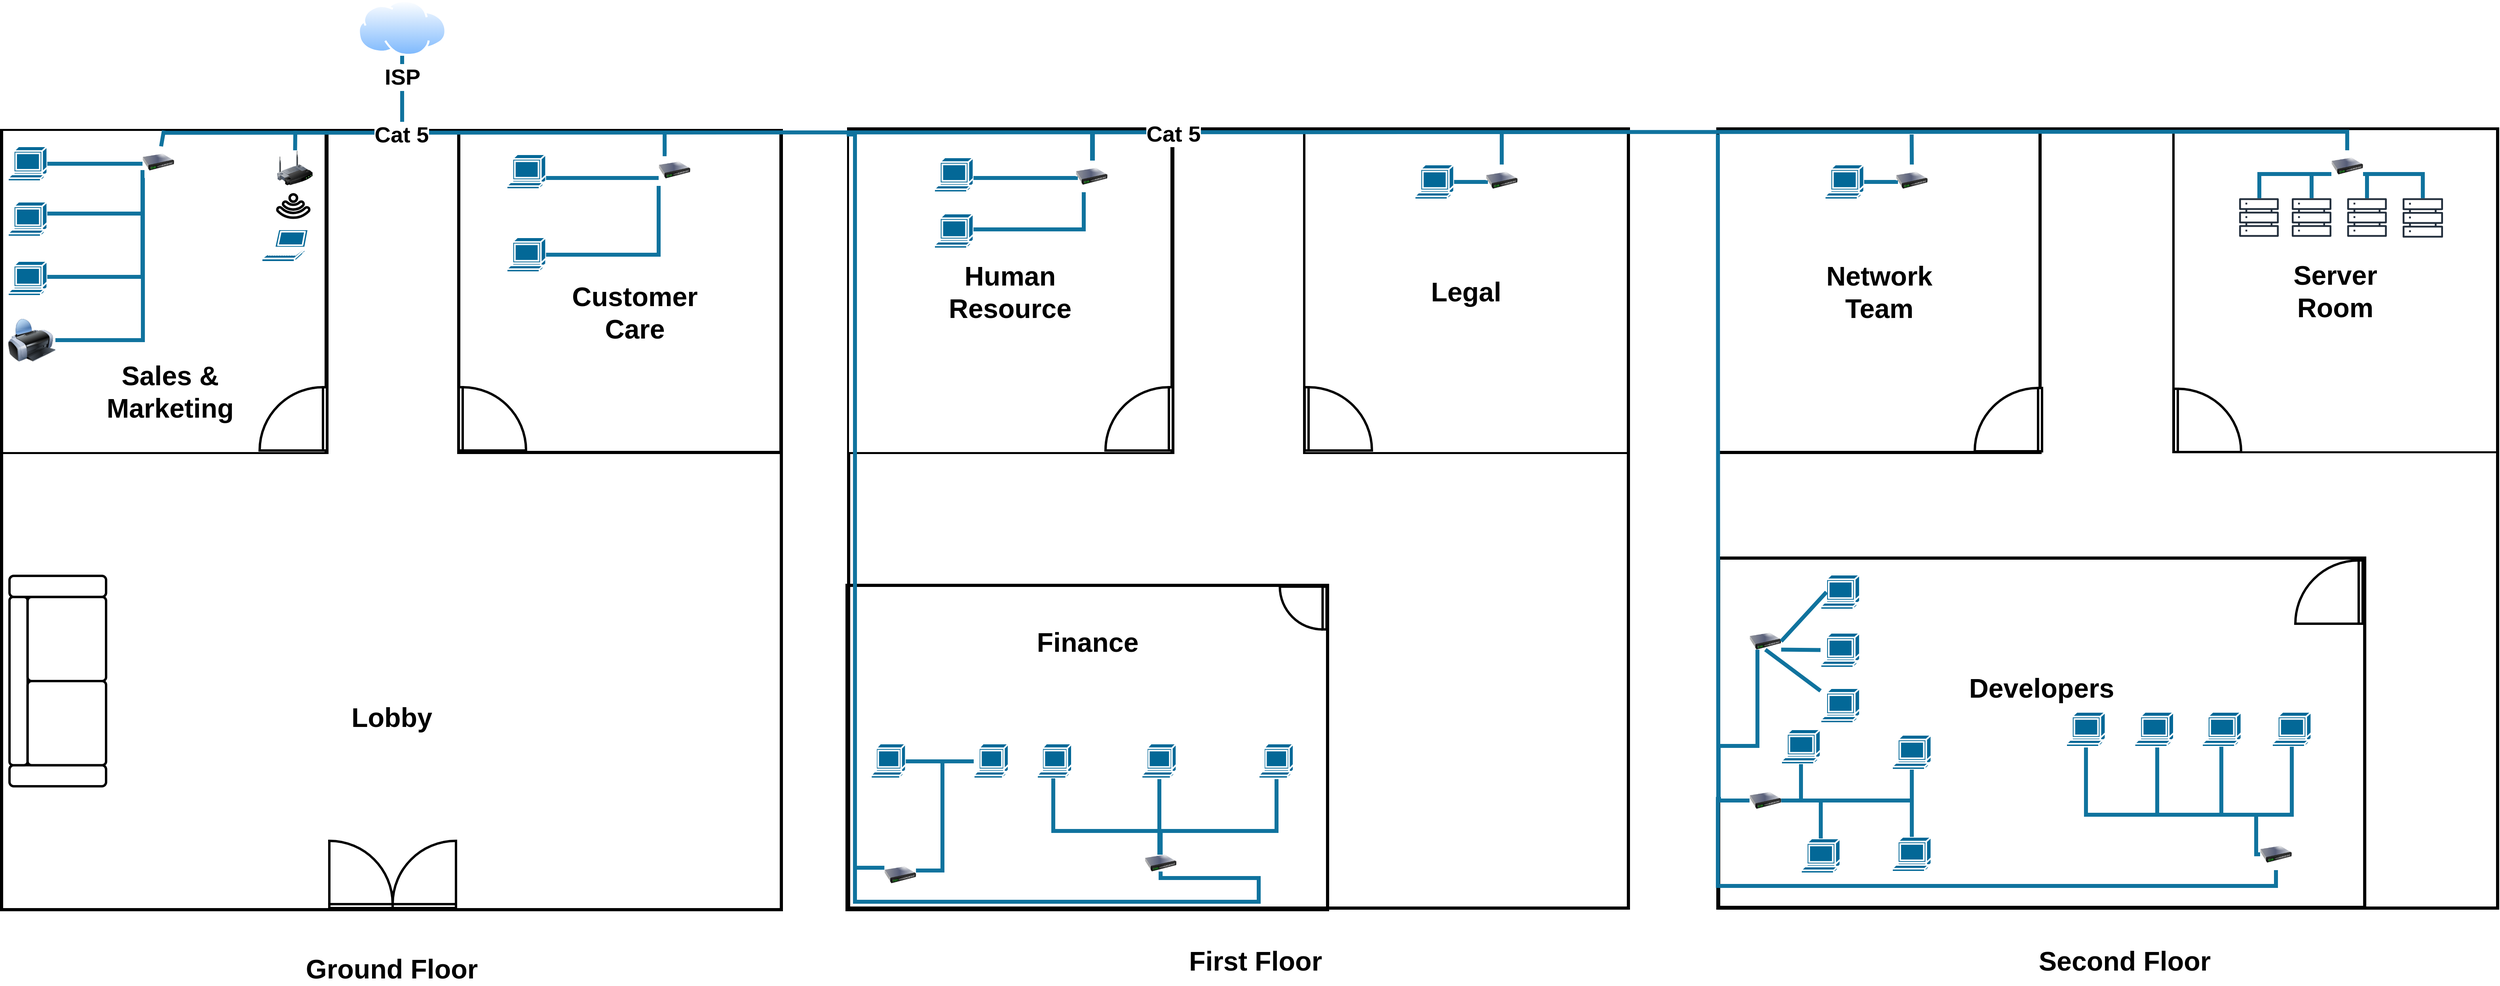 <mxfile version="24.7.16">
  <diagram name="Page-1" id="4bd5d27a-524c-7e24-5d5f-89a86ee4fca1">
    <mxGraphModel dx="1354" dy="-1045" grid="1" gridSize="10" guides="1" tooltips="1" connect="1" arrows="1" fold="1" page="1" pageScale="1" pageWidth="1100" pageHeight="850" background="none" math="0" shadow="0">
      <root>
        <mxCell id="0" />
        <mxCell id="1" parent="0" />
        <mxCell id="ibsxyXEcNVTKywFEW7vz-4" value="" style="whiteSpace=wrap;html=1;aspect=fixed;strokeWidth=4;" parent="1" vertex="1">
          <mxGeometry x="502" y="2035" width="985" height="985" as="geometry" />
        </mxCell>
        <mxCell id="ibsxyXEcNVTKywFEW7vz-26" value="" style="group;strokeWidth=4;strokeColor=default;" parent="1" vertex="1" connectable="0">
          <mxGeometry x="1079.5" y="2035" width="407.5" height="407" as="geometry" />
        </mxCell>
        <mxCell id="ibsxyXEcNVTKywFEW7vz-7" value="" style="whiteSpace=wrap;html=1;aspect=fixed;strokeWidth=4;" parent="ibsxyXEcNVTKywFEW7vz-26" vertex="1">
          <mxGeometry width="407" height="407" as="geometry" />
        </mxCell>
        <mxCell id="ibsxyXEcNVTKywFEW7vz-25" value="" style="verticalLabelPosition=bottom;html=1;verticalAlign=top;align=center;shape=mxgraph.floorplan.doorLeft;aspect=fixed;rotation=-90;strokeWidth=3;" parent="ibsxyXEcNVTKywFEW7vz-26" vertex="1">
          <mxGeometry x="2.5" y="322" width="80" height="85" as="geometry" />
        </mxCell>
        <mxCell id="ibsxyXEcNVTKywFEW7vz-81" value="" style="shape=mxgraph.cisco.computers_and_peripherals.terminal;html=1;pointerEvents=1;dashed=0;fillColor=#036897;strokeColor=#ffffff;strokeWidth=2;verticalLabelPosition=bottom;verticalAlign=top;align=center;outlineConnect=0;" parent="ibsxyXEcNVTKywFEW7vz-26" vertex="1">
          <mxGeometry x="60.5" y="135" width="49.7" height="44" as="geometry" />
        </mxCell>
        <mxCell id="ibsxyXEcNVTKywFEW7vz-82" value="" style="shape=mxgraph.cisco.computers_and_peripherals.terminal;html=1;pointerEvents=1;dashed=0;fillColor=#036897;strokeColor=#ffffff;strokeWidth=2;verticalLabelPosition=bottom;verticalAlign=top;align=center;outlineConnect=0;" parent="ibsxyXEcNVTKywFEW7vz-26" vertex="1">
          <mxGeometry x="60.5" y="30" width="49.7" height="44" as="geometry" />
        </mxCell>
        <mxCell id="ibsxyXEcNVTKywFEW7vz-144" style="edgeStyle=orthogonalEdgeStyle;rounded=0;orthogonalLoop=1;jettySize=auto;html=1;exitX=0.25;exitY=0;exitDx=0;exitDy=0;strokeWidth=5;fillColor=#b1ddf0;strokeColor=#10739e;endArrow=none;endFill=0;entryX=0.639;entryY=0.003;entryDx=0;entryDy=0;entryPerimeter=0;" parent="ibsxyXEcNVTKywFEW7vz-26" source="ibsxyXEcNVTKywFEW7vz-83" target="ibsxyXEcNVTKywFEW7vz-7" edge="1">
          <mxGeometry relative="1" as="geometry">
            <mxPoint x="262.623" y="5" as="targetPoint" />
          </mxGeometry>
        </mxCell>
        <mxCell id="ibsxyXEcNVTKywFEW7vz-145" style="edgeStyle=orthogonalEdgeStyle;rounded=0;orthogonalLoop=1;jettySize=auto;html=1;exitX=0;exitY=0.75;exitDx=0;exitDy=0;endArrow=none;endFill=0;fillColor=#b1ddf0;strokeColor=#10739e;strokeWidth=5;" parent="ibsxyXEcNVTKywFEW7vz-26" source="ibsxyXEcNVTKywFEW7vz-83" target="ibsxyXEcNVTKywFEW7vz-82" edge="1">
          <mxGeometry relative="1" as="geometry">
            <Array as="points">
              <mxPoint x="221" y="60" />
              <mxPoint x="221" y="60" />
            </Array>
          </mxGeometry>
        </mxCell>
        <mxCell id="ibsxyXEcNVTKywFEW7vz-146" style="edgeStyle=orthogonalEdgeStyle;rounded=0;orthogonalLoop=1;jettySize=auto;html=1;exitX=0;exitY=1;exitDx=0;exitDy=0;endArrow=none;endFill=0;fillColor=#b1ddf0;strokeColor=#10739e;strokeWidth=5;" parent="ibsxyXEcNVTKywFEW7vz-26" source="ibsxyXEcNVTKywFEW7vz-83" target="ibsxyXEcNVTKywFEW7vz-81" edge="1">
          <mxGeometry relative="1" as="geometry">
            <Array as="points">
              <mxPoint x="253" y="157" />
            </Array>
          </mxGeometry>
        </mxCell>
        <mxCell id="ibsxyXEcNVTKywFEW7vz-83" value="" style="image;html=1;image=img/lib/clip_art/networking/Switch_128x128.png" parent="ibsxyXEcNVTKywFEW7vz-26" vertex="1">
          <mxGeometry x="252.5" y="30" width="40" height="40" as="geometry" />
        </mxCell>
        <mxCell id="ibsxyXEcNVTKywFEW7vz-24" value="" style="group;strokeWidth=4;strokeColor=default;" parent="1" vertex="1" connectable="0">
          <mxGeometry x="503.5" y="2035" width="409.5" height="407" as="geometry" />
        </mxCell>
        <mxCell id="ibsxyXEcNVTKywFEW7vz-5" value="" style="whiteSpace=wrap;html=1;aspect=fixed;" parent="ibsxyXEcNVTKywFEW7vz-24" vertex="1">
          <mxGeometry width="407" height="407" as="geometry" />
        </mxCell>
        <mxCell id="ibsxyXEcNVTKywFEW7vz-8" value="" style="verticalLabelPosition=bottom;html=1;verticalAlign=top;align=center;shape=mxgraph.floorplan.doorRight;aspect=fixed;rotation=90;strokeWidth=3;" parent="ibsxyXEcNVTKywFEW7vz-24" vertex="1">
          <mxGeometry x="327" y="322" width="80" height="85" as="geometry" />
        </mxCell>
        <mxCell id="ibsxyXEcNVTKywFEW7vz-74" value="" style="image;html=1;image=img/lib/clip_art/networking/Wireless_Router_128x128.png" parent="ibsxyXEcNVTKywFEW7vz-24" vertex="1">
          <mxGeometry x="346.5" y="25" width="45" height="45" as="geometry" />
        </mxCell>
        <mxCell id="ibsxyXEcNVTKywFEW7vz-75" value="" style="shape=mxgraph.cisco.computers_and_peripherals.terminal;html=1;pointerEvents=1;dashed=0;fillColor=#036897;strokeColor=#ffffff;strokeWidth=2;verticalLabelPosition=bottom;verticalAlign=top;align=center;outlineConnect=0;" parent="ibsxyXEcNVTKywFEW7vz-24" vertex="1">
          <mxGeometry x="6.5" y="90" width="49.7" height="44" as="geometry" />
        </mxCell>
        <mxCell id="ibsxyXEcNVTKywFEW7vz-76" value="" style="shape=mxgraph.cisco.computers_and_peripherals.terminal;html=1;pointerEvents=1;dashed=0;fillColor=#036897;strokeColor=#ffffff;strokeWidth=2;verticalLabelPosition=bottom;verticalAlign=top;align=center;outlineConnect=0;" parent="ibsxyXEcNVTKywFEW7vz-24" vertex="1">
          <mxGeometry x="6.5" y="20" width="49.7" height="44" as="geometry" />
        </mxCell>
        <mxCell id="ibsxyXEcNVTKywFEW7vz-77" value="" style="shape=mxgraph.cisco.computers_and_peripherals.terminal;html=1;pointerEvents=1;dashed=0;fillColor=#036897;strokeColor=#ffffff;strokeWidth=2;verticalLabelPosition=bottom;verticalAlign=top;align=center;outlineConnect=0;" parent="ibsxyXEcNVTKywFEW7vz-24" vertex="1">
          <mxGeometry x="6.5" y="165" width="49.7" height="44" as="geometry" />
        </mxCell>
        <mxCell id="ibsxyXEcNVTKywFEW7vz-79" value="" style="shape=mxgraph.cisco.computers_and_peripherals.laptop;html=1;pointerEvents=1;dashed=0;fillColor=#036897;strokeColor=#ffffff;strokeWidth=2;verticalLabelPosition=bottom;verticalAlign=top;align=center;outlineConnect=0;" parent="ibsxyXEcNVTKywFEW7vz-24" vertex="1">
          <mxGeometry x="327.0" y="125" width="60.49" height="41" as="geometry" />
        </mxCell>
        <mxCell id="ibsxyXEcNVTKywFEW7vz-141" style="edgeStyle=orthogonalEdgeStyle;rounded=0;orthogonalLoop=1;jettySize=auto;html=1;endArrow=none;endFill=0;strokeWidth=5;fillColor=#b1ddf0;strokeColor=#10739e;" parent="ibsxyXEcNVTKywFEW7vz-24" source="ibsxyXEcNVTKywFEW7vz-80" target="ibsxyXEcNVTKywFEW7vz-76" edge="1">
          <mxGeometry relative="1" as="geometry">
            <Array as="points">
              <mxPoint x="167" y="42" />
              <mxPoint x="167" y="42" />
            </Array>
          </mxGeometry>
        </mxCell>
        <mxCell id="ibsxyXEcNVTKywFEW7vz-142" style="edgeStyle=orthogonalEdgeStyle;rounded=0;orthogonalLoop=1;jettySize=auto;html=1;exitX=0;exitY=0.75;exitDx=0;exitDy=0;endArrow=none;endFill=0;strokeWidth=5;fillColor=#b1ddf0;strokeColor=#10739e;" parent="ibsxyXEcNVTKywFEW7vz-24" source="ibsxyXEcNVTKywFEW7vz-80" target="ibsxyXEcNVTKywFEW7vz-75" edge="1">
          <mxGeometry relative="1" as="geometry">
            <Array as="points">
              <mxPoint x="177" y="105" />
            </Array>
          </mxGeometry>
        </mxCell>
        <mxCell id="ibsxyXEcNVTKywFEW7vz-143" style="edgeStyle=orthogonalEdgeStyle;rounded=0;orthogonalLoop=1;jettySize=auto;html=1;exitX=0;exitY=1;exitDx=0;exitDy=0;endArrow=none;endFill=0;strokeWidth=5;fillColor=#b1ddf0;strokeColor=#10739e;" parent="ibsxyXEcNVTKywFEW7vz-24" source="ibsxyXEcNVTKywFEW7vz-80" target="ibsxyXEcNVTKywFEW7vz-77" edge="1">
          <mxGeometry relative="1" as="geometry">
            <Array as="points">
              <mxPoint x="177" y="185" />
            </Array>
          </mxGeometry>
        </mxCell>
        <mxCell id="ibsxyXEcNVTKywFEW7vz-80" value="" style="image;html=1;image=img/lib/clip_art/networking/Switch_128x128.png" parent="ibsxyXEcNVTKywFEW7vz-24" vertex="1">
          <mxGeometry x="176.5" y="20" width="40" height="40" as="geometry" />
        </mxCell>
        <mxCell id="ibsxyXEcNVTKywFEW7vz-138" value="" style="endArrow=none;html=1;rounded=0;entryX=0.5;entryY=0;entryDx=0;entryDy=0;fillColor=#b1ddf0;strokeColor=#10739e;strokeWidth=5;" parent="ibsxyXEcNVTKywFEW7vz-24" source="ibsxyXEcNVTKywFEW7vz-80" target="ibsxyXEcNVTKywFEW7vz-5" edge="1">
          <mxGeometry width="50" height="50" relative="1" as="geometry">
            <mxPoint x="206.5" y="85" as="sourcePoint" />
            <mxPoint x="256.5" y="35" as="targetPoint" />
          </mxGeometry>
        </mxCell>
        <mxCell id="ibsxyXEcNVTKywFEW7vz-139" value="" style="endArrow=none;html=1;rounded=0;fillColor=#b1ddf0;strokeColor=#10739e;strokeWidth=5;entryX=0.908;entryY=0.001;entryDx=0;entryDy=0;entryPerimeter=0;" parent="ibsxyXEcNVTKywFEW7vz-24" source="ibsxyXEcNVTKywFEW7vz-74" target="ibsxyXEcNVTKywFEW7vz-5" edge="1">
          <mxGeometry width="50" height="50" relative="1" as="geometry">
            <mxPoint x="365" y="25" as="sourcePoint" />
            <mxPoint x="366.5" y="5" as="targetPoint" />
          </mxGeometry>
        </mxCell>
        <mxCell id="ibsxyXEcNVTKywFEW7vz-16" value="&lt;font style=&quot;font-size: 34px;&quot;&gt;&lt;b&gt;Sales &amp;amp; Marketing&lt;/b&gt;&lt;/font&gt;" style="text;html=1;align=center;verticalAlign=middle;whiteSpace=wrap;rounded=0;" parent="ibsxyXEcNVTKywFEW7vz-24" vertex="1">
          <mxGeometry x="146.5" y="315" width="130" height="30" as="geometry" />
        </mxCell>
        <mxCell id="iA_pLaTAwGUdi6S3K2DN-5" value="" style="sketch=0;pointerEvents=1;shadow=0;dashed=0;html=1;strokeColor=default;fillColor=#434445;aspect=fixed;labelPosition=center;verticalLabelPosition=bottom;verticalAlign=top;align=center;outlineConnect=0;shape=mxgraph.vvd.wi_fi;rotation=-225;strokeWidth=2;" vertex="1" parent="ibsxyXEcNVTKywFEW7vz-24">
          <mxGeometry x="351.25" y="84.25" width="31.5" height="31.5" as="geometry" />
        </mxCell>
        <mxCell id="iA_pLaTAwGUdi6S3K2DN-6" value="" style="image;html=1;image=img/lib/clip_art/computers/Printer_128x128.png;aspect=fixed;" vertex="1" parent="ibsxyXEcNVTKywFEW7vz-24">
          <mxGeometry x="6.5" y="235" width="60" height="60" as="geometry" />
        </mxCell>
        <mxCell id="iA_pLaTAwGUdi6S3K2DN-7" style="edgeStyle=orthogonalEdgeStyle;rounded=0;orthogonalLoop=1;jettySize=auto;html=1;endArrow=none;endFill=0;strokeWidth=5;fillColor=#b1ddf0;strokeColor=#10739e;" edge="1" parent="ibsxyXEcNVTKywFEW7vz-24" source="ibsxyXEcNVTKywFEW7vz-80" target="iA_pLaTAwGUdi6S3K2DN-6">
          <mxGeometry relative="1" as="geometry">
            <mxPoint x="187" y="165" as="sourcePoint" />
            <mxPoint x="66" y="290" as="targetPoint" />
            <Array as="points">
              <mxPoint x="177" y="265" />
            </Array>
          </mxGeometry>
        </mxCell>
        <mxCell id="ibsxyXEcNVTKywFEW7vz-10" value="" style="verticalLabelPosition=bottom;html=1;verticalAlign=top;align=center;shape=mxgraph.floorplan.couch;rotation=-90;strokeWidth=3;" parent="1" vertex="1">
          <mxGeometry x="440" y="2670" width="266" height="122" as="geometry" />
        </mxCell>
        <mxCell id="ibsxyXEcNVTKywFEW7vz-13" value="" style="verticalLabelPosition=bottom;html=1;verticalAlign=top;align=center;shape=mxgraph.floorplan.doorDouble;aspect=fixed;rotation=-180;strokeWidth=3;" parent="1" vertex="1">
          <mxGeometry x="916" y="2933" width="160" height="85" as="geometry" />
        </mxCell>
        <mxCell id="ibsxyXEcNVTKywFEW7vz-14" value="&lt;font style=&quot;font-size: 34px;&quot;&gt;&lt;b&gt;Lobby&lt;/b&gt;&lt;/font&gt;" style="text;html=1;align=center;verticalAlign=middle;whiteSpace=wrap;rounded=0;" parent="1" vertex="1">
          <mxGeometry x="929.5" y="2762" width="130" height="30" as="geometry" />
        </mxCell>
        <mxCell id="ibsxyXEcNVTKywFEW7vz-15" value="&lt;font style=&quot;font-size: 34px;&quot;&gt;&lt;b&gt;Ground Floor&lt;/b&gt;&lt;/font&gt;" style="text;html=1;align=center;verticalAlign=middle;whiteSpace=wrap;rounded=0;" parent="1" vertex="1">
          <mxGeometry x="872.5" y="3080" width="244" height="30" as="geometry" />
        </mxCell>
        <mxCell id="ibsxyXEcNVTKywFEW7vz-17" value="&lt;font style=&quot;font-size: 34px;&quot;&gt;&lt;b&gt;Customer Care&lt;/b&gt;&lt;/font&gt;" style="text;html=1;align=center;verticalAlign=middle;whiteSpace=wrap;rounded=0;" parent="1" vertex="1">
          <mxGeometry x="1237" y="2250" width="130" height="30" as="geometry" />
        </mxCell>
        <mxCell id="ibsxyXEcNVTKywFEW7vz-19" value="" style="whiteSpace=wrap;html=1;aspect=fixed;strokeWidth=4;" parent="1" vertex="1">
          <mxGeometry x="1572" y="2033" width="985" height="985" as="geometry" />
        </mxCell>
        <mxCell id="ibsxyXEcNVTKywFEW7vz-21" value="&lt;font style=&quot;font-size: 34px;&quot;&gt;&lt;b&gt;First Floor&lt;/b&gt;&lt;/font&gt;" style="text;html=1;align=center;verticalAlign=middle;whiteSpace=wrap;rounded=0;" parent="1" vertex="1">
          <mxGeometry x="1964" y="3070" width="244" height="30" as="geometry" />
        </mxCell>
        <mxCell id="ibsxyXEcNVTKywFEW7vz-27" value="" style="group;strokeColor=default;strokeWidth=4;" parent="1" vertex="1" connectable="0">
          <mxGeometry x="2148" y="2035" width="407.5" height="407" as="geometry" />
        </mxCell>
        <mxCell id="ibsxyXEcNVTKywFEW7vz-28" value="" style="whiteSpace=wrap;html=1;aspect=fixed;" parent="ibsxyXEcNVTKywFEW7vz-27" vertex="1">
          <mxGeometry x="0.5" width="407" height="407" as="geometry" />
        </mxCell>
        <mxCell id="ibsxyXEcNVTKywFEW7vz-29" value="" style="verticalLabelPosition=bottom;html=1;verticalAlign=top;align=center;shape=mxgraph.floorplan.doorLeft;aspect=fixed;rotation=-90;strokeWidth=3;" parent="ibsxyXEcNVTKywFEW7vz-27" vertex="1">
          <mxGeometry x="2.5" y="322" width="80" height="85" as="geometry" />
        </mxCell>
        <mxCell id="ibsxyXEcNVTKywFEW7vz-51" value="&lt;font style=&quot;font-size: 34px;&quot;&gt;&lt;b&gt;Legal&lt;/b&gt;&lt;/font&gt;" style="text;html=1;align=center;verticalAlign=middle;whiteSpace=wrap;rounded=0;" parent="ibsxyXEcNVTKywFEW7vz-27" vertex="1">
          <mxGeometry x="139" y="188.5" width="130" height="30" as="geometry" />
        </mxCell>
        <mxCell id="ibsxyXEcNVTKywFEW7vz-89" value="" style="shape=mxgraph.cisco.computers_and_peripherals.terminal;html=1;pointerEvents=1;dashed=0;fillColor=#036897;strokeColor=#ffffff;strokeWidth=2;verticalLabelPosition=bottom;verticalAlign=top;align=center;outlineConnect=0;" parent="ibsxyXEcNVTKywFEW7vz-27" vertex="1">
          <mxGeometry x="139" y="43" width="49.7" height="44" as="geometry" />
        </mxCell>
        <mxCell id="ibsxyXEcNVTKywFEW7vz-156" style="edgeStyle=orthogonalEdgeStyle;rounded=0;orthogonalLoop=1;jettySize=auto;html=1;exitX=0.5;exitY=0;exitDx=0;exitDy=0;endArrow=none;endFill=0;strokeWidth=5;fillColor=#b1ddf0;strokeColor=#10739e;" parent="ibsxyXEcNVTKywFEW7vz-27" source="ibsxyXEcNVTKywFEW7vz-90" target="ibsxyXEcNVTKywFEW7vz-28" edge="1">
          <mxGeometry relative="1" as="geometry">
            <Array as="points">
              <mxPoint x="242" y="15" />
              <mxPoint x="242" y="15" />
            </Array>
          </mxGeometry>
        </mxCell>
        <mxCell id="ibsxyXEcNVTKywFEW7vz-157" style="edgeStyle=orthogonalEdgeStyle;rounded=0;orthogonalLoop=1;jettySize=auto;html=1;exitX=0;exitY=0.5;exitDx=0;exitDy=0;endArrow=none;endFill=0;strokeWidth=5;fillColor=#b1ddf0;strokeColor=#10739e;" parent="ibsxyXEcNVTKywFEW7vz-27" source="ibsxyXEcNVTKywFEW7vz-90" target="ibsxyXEcNVTKywFEW7vz-89" edge="1">
          <mxGeometry relative="1" as="geometry">
            <Array as="points">
              <mxPoint x="229" y="65" />
            </Array>
          </mxGeometry>
        </mxCell>
        <mxCell id="ibsxyXEcNVTKywFEW7vz-90" value="" style="image;html=1;image=img/lib/clip_art/networking/Switch_128x128.png" parent="ibsxyXEcNVTKywFEW7vz-27" vertex="1">
          <mxGeometry x="229" y="43" width="40" height="40" as="geometry" />
        </mxCell>
        <mxCell id="ibsxyXEcNVTKywFEW7vz-30" value="" style="group;strokeColor=default;strokeWidth=4;" parent="1" vertex="1" connectable="0">
          <mxGeometry x="1572" y="2035" width="409.5" height="407" as="geometry" />
        </mxCell>
        <mxCell id="ibsxyXEcNVTKywFEW7vz-31" value="" style="whiteSpace=wrap;html=1;aspect=fixed;" parent="ibsxyXEcNVTKywFEW7vz-30" vertex="1">
          <mxGeometry width="407" height="407" as="geometry" />
        </mxCell>
        <mxCell id="ibsxyXEcNVTKywFEW7vz-32" value="" style="verticalLabelPosition=bottom;html=1;verticalAlign=top;align=center;shape=mxgraph.floorplan.doorRight;aspect=fixed;rotation=90;strokeWidth=3;" parent="ibsxyXEcNVTKywFEW7vz-30" vertex="1">
          <mxGeometry x="327" y="322" width="80" height="85" as="geometry" />
        </mxCell>
        <mxCell id="ibsxyXEcNVTKywFEW7vz-42" value="&lt;font style=&quot;font-size: 34px;&quot;&gt;&lt;b&gt;Human Resource&lt;/b&gt;&lt;/font&gt;" style="text;html=1;align=center;verticalAlign=middle;whiteSpace=wrap;rounded=0;" parent="ibsxyXEcNVTKywFEW7vz-30" vertex="1">
          <mxGeometry x="138.5" y="188.5" width="130" height="30" as="geometry" />
        </mxCell>
        <mxCell id="ibsxyXEcNVTKywFEW7vz-86" value="" style="shape=mxgraph.cisco.computers_and_peripherals.terminal;html=1;pointerEvents=1;dashed=0;fillColor=#036897;strokeColor=#ffffff;strokeWidth=2;verticalLabelPosition=bottom;verticalAlign=top;align=center;outlineConnect=0;" parent="ibsxyXEcNVTKywFEW7vz-30" vertex="1">
          <mxGeometry x="108" y="105" width="49.7" height="44" as="geometry" />
        </mxCell>
        <mxCell id="ibsxyXEcNVTKywFEW7vz-87" value="" style="shape=mxgraph.cisco.computers_and_peripherals.terminal;html=1;pointerEvents=1;dashed=0;fillColor=#036897;strokeColor=#ffffff;strokeWidth=2;verticalLabelPosition=bottom;verticalAlign=top;align=center;outlineConnect=0;" parent="ibsxyXEcNVTKywFEW7vz-30" vertex="1">
          <mxGeometry x="108" y="34" width="49.7" height="44" as="geometry" />
        </mxCell>
        <mxCell id="ibsxyXEcNVTKywFEW7vz-153" style="edgeStyle=orthogonalEdgeStyle;rounded=0;orthogonalLoop=1;jettySize=auto;html=1;endArrow=none;endFill=0;strokeWidth=6;fillColor=#b1ddf0;strokeColor=#10739e;" parent="ibsxyXEcNVTKywFEW7vz-30" source="ibsxyXEcNVTKywFEW7vz-88" edge="1">
          <mxGeometry relative="1" as="geometry">
            <mxPoint x="308" y="5" as="targetPoint" />
            <Array as="points">
              <mxPoint x="308" />
            </Array>
          </mxGeometry>
        </mxCell>
        <mxCell id="ibsxyXEcNVTKywFEW7vz-154" style="edgeStyle=orthogonalEdgeStyle;rounded=0;orthogonalLoop=1;jettySize=auto;html=1;exitX=0;exitY=0.5;exitDx=0;exitDy=0;endArrow=none;endFill=0;strokeWidth=5;fillColor=#b1ddf0;strokeColor=#10739e;" parent="ibsxyXEcNVTKywFEW7vz-30" source="ibsxyXEcNVTKywFEW7vz-88" target="ibsxyXEcNVTKywFEW7vz-87" edge="1">
          <mxGeometry relative="1" as="geometry">
            <Array as="points">
              <mxPoint x="287" y="60" />
            </Array>
          </mxGeometry>
        </mxCell>
        <mxCell id="ibsxyXEcNVTKywFEW7vz-155" style="edgeStyle=orthogonalEdgeStyle;rounded=0;orthogonalLoop=1;jettySize=auto;html=1;exitX=0.25;exitY=1;exitDx=0;exitDy=0;endArrow=none;endFill=0;strokeWidth=5;fillColor=#b1ddf0;strokeColor=#10739e;" parent="ibsxyXEcNVTKywFEW7vz-30" source="ibsxyXEcNVTKywFEW7vz-88" target="ibsxyXEcNVTKywFEW7vz-86" edge="1">
          <mxGeometry relative="1" as="geometry">
            <Array as="points">
              <mxPoint x="297" y="125" />
            </Array>
          </mxGeometry>
        </mxCell>
        <mxCell id="ibsxyXEcNVTKywFEW7vz-88" value="" style="image;html=1;image=img/lib/clip_art/networking/Switch_128x128.png" parent="ibsxyXEcNVTKywFEW7vz-30" vertex="1">
          <mxGeometry x="287" y="38" width="40" height="40" as="geometry" />
        </mxCell>
        <mxCell id="ibsxyXEcNVTKywFEW7vz-39" value="" style="group;rotation=90;strokeWidth=4;strokeColor=default;" parent="1" vertex="1" connectable="0">
          <mxGeometry x="1668.5" y="2511.5" width="410" height="607" as="geometry" />
        </mxCell>
        <mxCell id="ibsxyXEcNVTKywFEW7vz-41" value="" style="verticalLabelPosition=bottom;html=1;verticalAlign=top;align=center;shape=mxgraph.floorplan.doorLeft;aspect=fixed;rotation=90;strokeWidth=3;" parent="ibsxyXEcNVTKywFEW7vz-39" vertex="1">
          <mxGeometry x="451.497" y="98.5" width="54.036" height="57.414" as="geometry" />
        </mxCell>
        <mxCell id="ibsxyXEcNVTKywFEW7vz-52" value="&lt;font style=&quot;font-size: 34px;&quot;&gt;&lt;b&gt;Finance&lt;/b&gt;&lt;/font&gt;" style="text;html=1;align=center;verticalAlign=middle;whiteSpace=wrap;rounded=0;" parent="ibsxyXEcNVTKywFEW7vz-39" vertex="1">
          <mxGeometry x="161.094" y="155.91" width="87.809" height="30" as="geometry" />
        </mxCell>
        <mxCell id="ibsxyXEcNVTKywFEW7vz-91" value="" style="shape=mxgraph.cisco.computers_and_peripherals.terminal;html=1;pointerEvents=1;dashed=0;fillColor=#036897;strokeColor=#ffffff;strokeWidth=2;verticalLabelPosition=bottom;verticalAlign=top;align=center;outlineConnect=0;" parent="ibsxyXEcNVTKywFEW7vz-39" vertex="1">
          <mxGeometry x="141.497" y="298.5" width="44" height="44" as="geometry" />
        </mxCell>
        <mxCell id="ibsxyXEcNVTKywFEW7vz-159" style="edgeStyle=orthogonalEdgeStyle;rounded=0;orthogonalLoop=1;jettySize=auto;html=1;fillColor=#b1ddf0;strokeColor=#10739e;strokeWidth=5;endArrow=none;endFill=0;" parent="ibsxyXEcNVTKywFEW7vz-39" source="ibsxyXEcNVTKywFEW7vz-92" target="ibsxyXEcNVTKywFEW7vz-91" edge="1">
          <mxGeometry relative="1" as="geometry">
            <Array as="points">
              <mxPoint x="298" y="409" />
              <mxPoint x="162" y="409" />
            </Array>
          </mxGeometry>
        </mxCell>
        <mxCell id="ibsxyXEcNVTKywFEW7vz-160" style="edgeStyle=orthogonalEdgeStyle;rounded=0;orthogonalLoop=1;jettySize=auto;html=1;fillColor=#b1ddf0;strokeColor=#10739e;strokeWidth=5;endArrow=none;endFill=0;" parent="ibsxyXEcNVTKywFEW7vz-39" target="ibsxyXEcNVTKywFEW7vz-94" edge="1" source="ibsxyXEcNVTKywFEW7vz-92">
          <mxGeometry relative="1" as="geometry">
            <mxPoint x="284.366" y="479" as="sourcePoint" />
            <Array as="points">
              <mxPoint x="296" y="429" />
              <mxPoint x="296" y="429" />
            </Array>
          </mxGeometry>
        </mxCell>
        <mxCell id="ibsxyXEcNVTKywFEW7vz-161" style="edgeStyle=orthogonalEdgeStyle;rounded=0;orthogonalLoop=1;jettySize=auto;html=1;fillColor=#b1ddf0;strokeColor=#10739e;strokeWidth=5;endArrow=none;endFill=0;" parent="ibsxyXEcNVTKywFEW7vz-39" source="ibsxyXEcNVTKywFEW7vz-92" target="ibsxyXEcNVTKywFEW7vz-95" edge="1">
          <mxGeometry relative="1" as="geometry">
            <Array as="points">
              <mxPoint x="298" y="409" />
              <mxPoint x="444" y="409" />
            </Array>
          </mxGeometry>
        </mxCell>
        <mxCell id="ibsxyXEcNVTKywFEW7vz-92" value="&lt;span style=&quot;color: rgba(0, 0, 0, 0); font-family: monospace; font-size: 0px; text-align: start; background-color: rgb(251, 251, 251);&quot;&gt;%3CmxGraphModel%3E%3Croot%3E%3CmxCell%20id%3D%220%22%2F%3E%3CmxCell%20id%3D%221%22%20parent%3D%220%22%2F%3E%3CmxCell%20id%3D%222%22%20value%3D%22ISP%22%20style%3D%22image%3Baspect%3Dfixed%3Bperimeter%3DellipsePerimeter%3Bhtml%3D1%3Balign%3Dcenter%3Bshadow%3D0%3Bdashed%3D0%3BspacingTop%3D3%3Bimage%3Dimg%2Flib%2Factive_directory%2Finternet_cloud.svg%3B%22%20vertex%3D%221%22%20parent%3D%221%22%3E%3CmxGeometry%20x%3D%22952%22%20y%3D%221870%22%20width%3D%22112%22%20height%3D%2270.56%22%20as%3D%22geometry%22%2F%3E%3C%2FmxCell%3E%3CmxCell%20id%3D%223%22%20style%3D%22edgeStyle%3DorthogonalEdgeStyle%3Brounded%3D0%3BorthogonalLoop%3D1%3BjettySize%3Dauto%3Bhtml%3D1%3BexitX%3D0.5%3BexitY%3D1%3BexitDx%3D0%3BexitDy%3D0%3BendArrow%3Dnone%3BendFill%3D0%3BfillColor%3D%23b1ddf0%3BstrokeColor%3D%2310739e%3BstrokeWidth%3D2%3BentryX%3D0.516%3BentryY%3D0.001%3BentryDx%3D0%3BentryDy%3D0%3BentryPerimeter%3D0%3B%22%20edge%3D%221%22%20source%3D%222%22%20parent%3D%221%22%3E%3CmxGeometry%20relative%3D%221%22%20as%3D%22geometry%22%3E%3CmxPoint%20x%3D%221010%22%20y%3D%222036%22%20as%3D%22targetPoint%22%2F%3E%3CArray%20as%3D%22points%22%3E%3CmxPoint%20x%3D%221008%22%20y%3D%222036%22%2F%3E%3C%2FArray%3E%3C%2FmxGeometry%3E%3C%2FmxCell%3E%3CmxCell%20id%3D%224%22%20value%3D%22%22%20style%3D%22endArrow%3Dnone%3Bhtml%3D1%3Brounded%3D0%3BfillColor%3D%23b1ddf0%3BstrokeColor%3D%2310739e%3BstrokeWidth%3D2%3BexitX%3D0.501%3BexitY%3D0.007%3BexitDx%3D0%3BexitDy%3D0%3BexitPerimeter%3D0%3BentryX%3D0.639%3BentryY%3D0.005%3BentryDx%3D0%3BentryDy%3D0%3BentryPerimeter%3D0%3B%22%20edge%3D%221%22%20parent%3D%221%22%3E%3CmxGeometry%20width%3D%2250%22%20height%3D%2250%22%20relative%3D%221%22%20as%3D%22geometry%22%3E%3CmxPoint%20x%3D%22707%22%20y%3D%222038%22%20as%3D%22sourcePoint%22%2F%3E%3CmxPoint%20x%3D%221340%22%20y%3D%222037%22%20as%3D%22targetPoint%22%2F%3E%3C%2FmxGeometry%3E%3C%2FmxCell%3E%3CmxCell%20id%3D%225%22%20value%3D%22Cat%205%22%20style%3D%22edgeLabel%3Bhtml%3D1%3Balign%3Dcenter%3BverticalAlign%3Dmiddle%3Bresizable%3D0%3Bpoints%3D%5B%5D%3B%22%20vertex%3D%221%22%20connectable%3D%220%22%20parent%3D%224%22%3E%3CmxGeometry%20x%3D%22-0.076%22%20y%3D%22-2%22%20relative%3D%221%22%20as%3D%22geometry%22%3E%3CmxPoint%20as%3D%22offset%22%2F%3E%3C%2FmxGeometry%3E%3C%2FmxCell%3E%3C%2Froot%3E%3C%2FmxGraphModel%3E&lt;/span&gt;" style="image;html=1;image=img/lib/clip_art/networking/Switch_128x128.png;aspect=fixed;imageBackground=none;clipPath=inset(0% 0% 0% 0%);" parent="ibsxyXEcNVTKywFEW7vz-39" vertex="1">
          <mxGeometry x="277.611" y="439" width="40" height="21.27" as="geometry" />
        </mxCell>
        <mxCell id="ibsxyXEcNVTKywFEW7vz-97" value="" style="shape=mxgraph.cisco.computers_and_peripherals.terminal;html=1;pointerEvents=1;dashed=0;fillColor=#036897;strokeColor=#ffffff;strokeWidth=2;verticalLabelPosition=bottom;verticalAlign=top;align=center;outlineConnect=0;" parent="ibsxyXEcNVTKywFEW7vz-39" vertex="1">
          <mxGeometry x="-68.318" y="298.5" width="44" height="44" as="geometry" />
        </mxCell>
        <mxCell id="ibsxyXEcNVTKywFEW7vz-96" value="" style="shape=mxgraph.cisco.computers_and_peripherals.terminal;html=1;pointerEvents=1;dashed=0;fillColor=#036897;strokeColor=#ffffff;strokeWidth=2;verticalLabelPosition=bottom;verticalAlign=top;align=center;outlineConnect=0;" parent="ibsxyXEcNVTKywFEW7vz-39" vertex="1">
          <mxGeometry x="61.498" y="298.5" width="44" height="44" as="geometry" />
        </mxCell>
        <mxCell id="ibsxyXEcNVTKywFEW7vz-95" value="" style="shape=mxgraph.cisco.computers_and_peripherals.terminal;html=1;pointerEvents=1;dashed=0;fillColor=#036897;strokeColor=#ffffff;strokeWidth=2;verticalLabelPosition=bottom;verticalAlign=top;align=center;outlineConnect=0;" parent="ibsxyXEcNVTKywFEW7vz-39" vertex="1">
          <mxGeometry x="421.504" y="298.5" width="44" height="44" as="geometry" />
        </mxCell>
        <mxCell id="ibsxyXEcNVTKywFEW7vz-94" value="" style="shape=mxgraph.cisco.computers_and_peripherals.terminal;html=1;pointerEvents=1;dashed=0;fillColor=#036897;strokeColor=#ffffff;strokeWidth=2;verticalLabelPosition=bottom;verticalAlign=top;align=center;outlineConnect=0;" parent="ibsxyXEcNVTKywFEW7vz-39" vertex="1">
          <mxGeometry x="273.613" y="298.5" width="44" height="44" as="geometry" />
        </mxCell>
        <mxCell id="ibsxyXEcNVTKywFEW7vz-168" style="edgeStyle=orthogonalEdgeStyle;rounded=0;orthogonalLoop=1;jettySize=auto;html=1;endArrow=none;endFill=0;strokeWidth=5;fillColor=#b1ddf0;strokeColor=#10739e;" parent="ibsxyXEcNVTKywFEW7vz-39" source="ibsxyXEcNVTKywFEW7vz-167" target="ibsxyXEcNVTKywFEW7vz-97" edge="1">
          <mxGeometry relative="1" as="geometry">
            <mxPoint x="0.675" y="409" as="targetPoint" />
            <Array as="points">
              <mxPoint x="22" y="459" />
              <mxPoint x="22" y="321" />
            </Array>
          </mxGeometry>
        </mxCell>
        <mxCell id="ibsxyXEcNVTKywFEW7vz-170" style="edgeStyle=orthogonalEdgeStyle;rounded=0;orthogonalLoop=1;jettySize=auto;html=1;endArrow=none;endFill=0;strokeWidth=5;fillColor=#b1ddf0;strokeColor=#10739e;" parent="ibsxyXEcNVTKywFEW7vz-39" source="ibsxyXEcNVTKywFEW7vz-167" target="ibsxyXEcNVTKywFEW7vz-96" edge="1">
          <mxGeometry relative="1" as="geometry">
            <Array as="points">
              <mxPoint x="22" y="459" />
              <mxPoint x="22" y="321" />
            </Array>
          </mxGeometry>
        </mxCell>
        <mxCell id="ibsxyXEcNVTKywFEW7vz-172" style="edgeStyle=orthogonalEdgeStyle;rounded=0;orthogonalLoop=1;jettySize=auto;html=1;strokeWidth=5;fillColor=#b1ddf0;strokeColor=#10739e;endArrow=none;endFill=0;" parent="ibsxyXEcNVTKywFEW7vz-39" source="ibsxyXEcNVTKywFEW7vz-167" edge="1">
          <mxGeometry relative="1" as="geometry">
            <mxPoint x="-88.5" y="455.5" as="targetPoint" />
            <Array as="points">
              <mxPoint x="-71" y="456" />
            </Array>
          </mxGeometry>
        </mxCell>
        <mxCell id="ibsxyXEcNVTKywFEW7vz-167" value="&lt;span style=&quot;color: rgba(0, 0, 0, 0); font-family: monospace; font-size: 0px; text-align: start; background-color: rgb(251, 251, 251);&quot;&gt;%3CmxGraphModel%3E%3Croot%3E%3CmxCell%20id%3D%220%22%2F%3E%3CmxCell%20id%3D%221%22%20parent%3D%220%22%2F%3E%3CmxCell%20id%3D%222%22%20value%3D%22ISP%22%20style%3D%22image%3Baspect%3Dfixed%3Bperimeter%3DellipsePerimeter%3Bhtml%3D1%3Balign%3Dcenter%3Bshadow%3D0%3Bdashed%3D0%3BspacingTop%3D3%3Bimage%3Dimg%2Flib%2Factive_directory%2Finternet_cloud.svg%3B%22%20vertex%3D%221%22%20parent%3D%221%22%3E%3CmxGeometry%20x%3D%22952%22%20y%3D%221870%22%20width%3D%22112%22%20height%3D%2270.56%22%20as%3D%22geometry%22%2F%3E%3C%2FmxCell%3E%3CmxCell%20id%3D%223%22%20style%3D%22edgeStyle%3DorthogonalEdgeStyle%3Brounded%3D0%3BorthogonalLoop%3D1%3BjettySize%3Dauto%3Bhtml%3D1%3BexitX%3D0.5%3BexitY%3D1%3BexitDx%3D0%3BexitDy%3D0%3BendArrow%3Dnone%3BendFill%3D0%3BfillColor%3D%23b1ddf0%3BstrokeColor%3D%2310739e%3BstrokeWidth%3D2%3BentryX%3D0.516%3BentryY%3D0.001%3BentryDx%3D0%3BentryDy%3D0%3BentryPerimeter%3D0%3B%22%20edge%3D%221%22%20source%3D%222%22%20parent%3D%221%22%3E%3CmxGeometry%20relative%3D%221%22%20as%3D%22geometry%22%3E%3CmxPoint%20x%3D%221010%22%20y%3D%222036%22%20as%3D%22targetPoint%22%2F%3E%3CArray%20as%3D%22points%22%3E%3CmxPoint%20x%3D%221008%22%20y%3D%222036%22%2F%3E%3C%2FArray%3E%3C%2FmxGeometry%3E%3C%2FmxCell%3E%3CmxCell%20id%3D%224%22%20value%3D%22%22%20style%3D%22endArrow%3Dnone%3Bhtml%3D1%3Brounded%3D0%3BfillColor%3D%23b1ddf0%3BstrokeColor%3D%2310739e%3BstrokeWidth%3D2%3BexitX%3D0.501%3BexitY%3D0.007%3BexitDx%3D0%3BexitDy%3D0%3BexitPerimeter%3D0%3BentryX%3D0.639%3BentryY%3D0.005%3BentryDx%3D0%3BentryDy%3D0%3BentryPerimeter%3D0%3B%22%20edge%3D%221%22%20parent%3D%221%22%3E%3CmxGeometry%20width%3D%2250%22%20height%3D%2250%22%20relative%3D%221%22%20as%3D%22geometry%22%3E%3CmxPoint%20x%3D%22707%22%20y%3D%222038%22%20as%3D%22sourcePoint%22%2F%3E%3CmxPoint%20x%3D%221340%22%20y%3D%222037%22%20as%3D%22targetPoint%22%2F%3E%3C%2FmxGeometry%3E%3C%2FmxCell%3E%3CmxCell%20id%3D%225%22%20value%3D%22Cat%205%22%20style%3D%22edgeLabel%3Bhtml%3D1%3Balign%3Dcenter%3BverticalAlign%3Dmiddle%3Bresizable%3D0%3Bpoints%3D%5B%5D%3B%22%20vertex%3D%221%22%20connectable%3D%220%22%20parent%3D%224%22%3E%3CmxGeometry%20x%3D%22-0.076%22%20y%3D%22-2%22%20relative%3D%221%22%20as%3D%22geometry%22%3E%3CmxPoint%20as%3D%22offset%22%2F%3E%3C%2FmxGeometry%3E%3C%2FmxCell%3E%3C%2Froot%3E%3C%2FmxGraphModel%3E&lt;/span&gt;" style="image;html=1;image=img/lib/clip_art/networking/Switch_128x128.png;aspect=fixed;" parent="ibsxyXEcNVTKywFEW7vz-39" vertex="1">
          <mxGeometry x="-51.334" y="435" width="40" height="59.21" as="geometry" />
        </mxCell>
        <mxCell id="ibsxyXEcNVTKywFEW7vz-57" value="" style="whiteSpace=wrap;html=1;aspect=fixed;strokeWidth=4;" parent="1" vertex="1">
          <mxGeometry x="2670" y="2033" width="985" height="985" as="geometry" />
        </mxCell>
        <mxCell id="ibsxyXEcNVTKywFEW7vz-58" value="&lt;font style=&quot;font-size: 34px;&quot;&gt;&lt;b&gt;Second Floor&lt;/b&gt;&lt;/font&gt;" style="text;html=1;align=center;verticalAlign=middle;whiteSpace=wrap;rounded=0;" parent="1" vertex="1">
          <mxGeometry x="3062" y="3070" width="244" height="30" as="geometry" />
        </mxCell>
        <mxCell id="ibsxyXEcNVTKywFEW7vz-59" value="" style="group;strokeColor=default;strokeWidth=4;" parent="1" vertex="1" connectable="0">
          <mxGeometry x="3246" y="2034" width="407.5" height="407" as="geometry" />
        </mxCell>
        <mxCell id="ibsxyXEcNVTKywFEW7vz-60" value="" style="whiteSpace=wrap;html=1;aspect=fixed;" parent="ibsxyXEcNVTKywFEW7vz-59" vertex="1">
          <mxGeometry x="0.5" width="407" height="407" as="geometry" />
        </mxCell>
        <mxCell id="ibsxyXEcNVTKywFEW7vz-61" value="" style="verticalLabelPosition=bottom;html=1;verticalAlign=top;align=center;shape=mxgraph.floorplan.doorLeft;aspect=fixed;rotation=-90;strokeWidth=3;" parent="ibsxyXEcNVTKywFEW7vz-59" vertex="1">
          <mxGeometry x="2.5" y="325" width="80" height="85" as="geometry" />
        </mxCell>
        <mxCell id="ibsxyXEcNVTKywFEW7vz-62" value="&lt;font style=&quot;font-size: 34px;&quot;&gt;&lt;b&gt;Server Room&lt;/b&gt;&lt;/font&gt;" style="text;html=1;align=center;verticalAlign=middle;whiteSpace=wrap;rounded=0;" parent="ibsxyXEcNVTKywFEW7vz-59" vertex="1">
          <mxGeometry x="139" y="188.5" width="130" height="30" as="geometry" />
        </mxCell>
        <mxCell id="ibsxyXEcNVTKywFEW7vz-119" value="" style="sketch=0;outlineConnect=0;fontColor=#232F3E;gradientColor=none;fillColor=#232F3D;strokeColor=none;dashed=0;verticalLabelPosition=bottom;verticalAlign=top;align=center;html=1;fontSize=12;fontStyle=0;aspect=fixed;pointerEvents=1;shape=mxgraph.aws4.servers;" parent="ibsxyXEcNVTKywFEW7vz-59" vertex="1">
          <mxGeometry x="82.5" y="86" width="50" height="50" as="geometry" />
        </mxCell>
        <mxCell id="ibsxyXEcNVTKywFEW7vz-121" value="" style="sketch=0;outlineConnect=0;fontColor=#232F3E;gradientColor=none;fillColor=#232F3D;strokeColor=none;dashed=0;verticalLabelPosition=bottom;verticalAlign=top;align=center;html=1;fontSize=12;fontStyle=0;aspect=fixed;pointerEvents=1;shape=mxgraph.aws4.servers;" parent="ibsxyXEcNVTKywFEW7vz-59" vertex="1">
          <mxGeometry x="289" y="86" width="51" height="51" as="geometry" />
        </mxCell>
        <mxCell id="ibsxyXEcNVTKywFEW7vz-122" value="" style="sketch=0;outlineConnect=0;fontColor=#232F3E;gradientColor=none;fillColor=#232F3D;strokeColor=none;dashed=0;verticalLabelPosition=bottom;verticalAlign=top;align=center;html=1;fontSize=12;fontStyle=0;aspect=fixed;pointerEvents=1;shape=mxgraph.aws4.servers;" parent="ibsxyXEcNVTKywFEW7vz-59" vertex="1">
          <mxGeometry x="149" y="86" width="50" height="50" as="geometry" />
        </mxCell>
        <mxCell id="ibsxyXEcNVTKywFEW7vz-123" value="" style="sketch=0;outlineConnect=0;fontColor=#232F3E;gradientColor=none;fillColor=#232F3D;strokeColor=none;dashed=0;verticalLabelPosition=bottom;verticalAlign=top;align=center;html=1;fontSize=12;fontStyle=0;aspect=fixed;pointerEvents=1;shape=mxgraph.aws4.servers;" parent="ibsxyXEcNVTKywFEW7vz-59" vertex="1">
          <mxGeometry x="219" y="86" width="50" height="50" as="geometry" />
        </mxCell>
        <mxCell id="ibsxyXEcNVTKywFEW7vz-174" style="edgeStyle=orthogonalEdgeStyle;rounded=0;orthogonalLoop=1;jettySize=auto;html=1;exitX=0.5;exitY=0;exitDx=0;exitDy=0;endArrow=none;endFill=0;strokeWidth=5;fillColor=#b1ddf0;strokeColor=#10739e;" parent="ibsxyXEcNVTKywFEW7vz-59" source="ibsxyXEcNVTKywFEW7vz-173" target="ibsxyXEcNVTKywFEW7vz-60" edge="1">
          <mxGeometry relative="1" as="geometry">
            <Array as="points">
              <mxPoint x="214" y="36" />
              <mxPoint x="214" y="36" />
            </Array>
          </mxGeometry>
        </mxCell>
        <mxCell id="ibsxyXEcNVTKywFEW7vz-175" style="edgeStyle=orthogonalEdgeStyle;rounded=0;orthogonalLoop=1;jettySize=auto;html=1;endArrow=none;endFill=0;strokeWidth=5;fillColor=#b1ddf0;strokeColor=#10739e;" parent="ibsxyXEcNVTKywFEW7vz-59" source="ibsxyXEcNVTKywFEW7vz-173" target="ibsxyXEcNVTKywFEW7vz-119" edge="1">
          <mxGeometry relative="1" as="geometry">
            <Array as="points">
              <mxPoint x="108" y="56" />
            </Array>
          </mxGeometry>
        </mxCell>
        <mxCell id="ibsxyXEcNVTKywFEW7vz-176" style="edgeStyle=orthogonalEdgeStyle;rounded=0;orthogonalLoop=1;jettySize=auto;html=1;exitX=0;exitY=0.75;exitDx=0;exitDy=0;endArrow=none;endFill=0;strokeWidth=5;fillColor=#b1ddf0;strokeColor=#10739e;" parent="ibsxyXEcNVTKywFEW7vz-59" source="ibsxyXEcNVTKywFEW7vz-173" target="ibsxyXEcNVTKywFEW7vz-122" edge="1">
          <mxGeometry relative="1" as="geometry" />
        </mxCell>
        <mxCell id="ibsxyXEcNVTKywFEW7vz-178" style="edgeStyle=orthogonalEdgeStyle;rounded=0;orthogonalLoop=1;jettySize=auto;html=1;endArrow=none;endFill=0;strokeWidth=5;fillColor=#b1ddf0;strokeColor=#10739e;" parent="ibsxyXEcNVTKywFEW7vz-59" target="ibsxyXEcNVTKywFEW7vz-123" edge="1">
          <mxGeometry relative="1" as="geometry">
            <mxPoint x="244" y="56" as="sourcePoint" />
            <Array as="points">
              <mxPoint x="244" y="66" />
            </Array>
          </mxGeometry>
        </mxCell>
        <mxCell id="ibsxyXEcNVTKywFEW7vz-179" style="edgeStyle=orthogonalEdgeStyle;rounded=0;orthogonalLoop=1;jettySize=auto;html=1;exitX=1;exitY=0.75;exitDx=0;exitDy=0;endArrow=none;endFill=0;strokeWidth=5;fillColor=#b1ddf0;strokeColor=#10739e;" parent="ibsxyXEcNVTKywFEW7vz-59" source="ibsxyXEcNVTKywFEW7vz-173" target="ibsxyXEcNVTKywFEW7vz-121" edge="1">
          <mxGeometry relative="1" as="geometry" />
        </mxCell>
        <mxCell id="ibsxyXEcNVTKywFEW7vz-173" value="" style="image;html=1;image=img/lib/clip_art/networking/Switch_128x128.png" parent="ibsxyXEcNVTKywFEW7vz-59" vertex="1">
          <mxGeometry x="199" y="26" width="40" height="40" as="geometry" />
        </mxCell>
        <mxCell id="ibsxyXEcNVTKywFEW7vz-63" value="" style="group" parent="1" vertex="1" connectable="0">
          <mxGeometry x="2670" y="2035" width="409.5" height="407" as="geometry" />
        </mxCell>
        <mxCell id="ibsxyXEcNVTKywFEW7vz-64" value="" style="whiteSpace=wrap;html=1;aspect=fixed;strokeWidth=4;" parent="ibsxyXEcNVTKywFEW7vz-63" vertex="1">
          <mxGeometry width="407" height="407" as="geometry" />
        </mxCell>
        <mxCell id="ibsxyXEcNVTKywFEW7vz-65" value="" style="verticalLabelPosition=bottom;html=1;verticalAlign=top;align=center;shape=mxgraph.floorplan.doorRight;aspect=fixed;rotation=90;strokeWidth=3;" parent="ibsxyXEcNVTKywFEW7vz-63" vertex="1">
          <mxGeometry x="327" y="323" width="80" height="85" as="geometry" />
        </mxCell>
        <mxCell id="ibsxyXEcNVTKywFEW7vz-66" value="&lt;font style=&quot;font-size: 34px;&quot;&gt;&lt;b&gt;Network Team&lt;/b&gt;&lt;/font&gt;" style="text;html=1;align=center;verticalAlign=middle;whiteSpace=wrap;rounded=0;" parent="ibsxyXEcNVTKywFEW7vz-63" vertex="1">
          <mxGeometry x="138.5" y="188.5" width="130" height="30" as="geometry" />
        </mxCell>
        <mxCell id="ibsxyXEcNVTKywFEW7vz-98" value="" style="shape=mxgraph.cisco.computers_and_peripherals.terminal;html=1;pointerEvents=1;dashed=0;fillColor=#036897;strokeColor=#ffffff;strokeWidth=2;verticalLabelPosition=bottom;verticalAlign=top;align=center;outlineConnect=0;" parent="ibsxyXEcNVTKywFEW7vz-63" vertex="1">
          <mxGeometry x="135" y="43" width="49.7" height="44" as="geometry" />
        </mxCell>
        <mxCell id="ibsxyXEcNVTKywFEW7vz-180" style="edgeStyle=orthogonalEdgeStyle;rounded=0;orthogonalLoop=1;jettySize=auto;html=1;exitX=0.5;exitY=0;exitDx=0;exitDy=0;strokeWidth=5;fillColor=#b1ddf0;strokeColor=#10739e;endArrow=none;endFill=0;" parent="ibsxyXEcNVTKywFEW7vz-63" source="ibsxyXEcNVTKywFEW7vz-99" edge="1">
          <mxGeometry relative="1" as="geometry">
            <mxPoint x="244.814" y="5" as="targetPoint" />
          </mxGeometry>
        </mxCell>
        <mxCell id="ibsxyXEcNVTKywFEW7vz-99" value="" style="image;html=1;image=img/lib/clip_art/networking/Switch_128x128.png" parent="ibsxyXEcNVTKywFEW7vz-63" vertex="1">
          <mxGeometry x="225" y="43" width="40" height="40" as="geometry" />
        </mxCell>
        <mxCell id="ibsxyXEcNVTKywFEW7vz-181" style="edgeStyle=orthogonalEdgeStyle;rounded=0;orthogonalLoop=1;jettySize=auto;html=1;exitX=0;exitY=0.5;exitDx=0;exitDy=0;entryX=1;entryY=0.5;entryDx=0;entryDy=0;entryPerimeter=0;strokeWidth=5;fillColor=#b1ddf0;strokeColor=#10739e;endArrow=none;endFill=0;" parent="ibsxyXEcNVTKywFEW7vz-63" source="ibsxyXEcNVTKywFEW7vz-99" target="ibsxyXEcNVTKywFEW7vz-98" edge="1">
          <mxGeometry relative="1" as="geometry">
            <Array as="points">
              <mxPoint x="225" y="65" />
            </Array>
          </mxGeometry>
        </mxCell>
        <mxCell id="ibsxyXEcNVTKywFEW7vz-68" value="" style="whiteSpace=wrap;html=1;rotation=90;strokeWidth=4;" parent="1" vertex="1">
          <mxGeometry x="2858.25" y="2388.3" width="441.61" height="816.07" as="geometry" />
        </mxCell>
        <mxCell id="ibsxyXEcNVTKywFEW7vz-70" value="&lt;font style=&quot;font-size: 34px;&quot;&gt;&lt;b&gt;Developers&lt;/b&gt;&lt;/font&gt;" style="text;html=1;align=center;verticalAlign=middle;whiteSpace=wrap;rounded=0;" parent="1" vertex="1">
          <mxGeometry x="3014.05" y="2725" width="130" height="30" as="geometry" />
        </mxCell>
        <mxCell id="ibsxyXEcNVTKywFEW7vz-101" value="" style="shape=mxgraph.cisco.computers_and_peripherals.terminal;html=1;pointerEvents=1;dashed=0;fillColor=#036897;strokeColor=#ffffff;strokeWidth=2;verticalLabelPosition=bottom;verticalAlign=top;align=center;outlineConnect=0;" parent="1" vertex="1">
          <mxGeometry x="3281.61" y="2770" width="49.7" height="44" as="geometry" />
        </mxCell>
        <mxCell id="ibsxyXEcNVTKywFEW7vz-202" style="edgeStyle=orthogonalEdgeStyle;rounded=0;orthogonalLoop=1;jettySize=auto;html=1;endArrow=none;endFill=0;fillColor=#b1ddf0;strokeColor=#10739e;strokeWidth=5;" parent="1" source="ibsxyXEcNVTKywFEW7vz-102" target="ibsxyXEcNVTKywFEW7vz-104" edge="1">
          <mxGeometry relative="1" as="geometry">
            <Array as="points">
              <mxPoint x="3350" y="2950" />
              <mxPoint x="3350" y="2900" />
              <mxPoint x="3135" y="2900" />
            </Array>
          </mxGeometry>
        </mxCell>
        <mxCell id="ibsxyXEcNVTKywFEW7vz-205" style="edgeStyle=orthogonalEdgeStyle;rounded=0;orthogonalLoop=1;jettySize=auto;html=1;endArrow=none;endFill=0;fillColor=#b1ddf0;strokeColor=#10739e;strokeWidth=5;" parent="1" source="ibsxyXEcNVTKywFEW7vz-102" target="ibsxyXEcNVTKywFEW7vz-103" edge="1">
          <mxGeometry relative="1" as="geometry">
            <Array as="points">
              <mxPoint x="3350" y="2950" />
              <mxPoint x="3350" y="2900" />
              <mxPoint x="3225" y="2900" />
            </Array>
          </mxGeometry>
        </mxCell>
        <mxCell id="ibsxyXEcNVTKywFEW7vz-102" value="&lt;span style=&quot;color: rgba(0, 0, 0, 0); font-family: monospace; font-size: 0px; text-align: start; background-color: rgb(251, 251, 251);&quot;&gt;%3CmxGraphModel%3E%3Croot%3E%3CmxCell%20id%3D%220%22%2F%3E%3CmxCell%20id%3D%221%22%20parent%3D%220%22%2F%3E%3CmxCell%20id%3D%222%22%20value%3D%22%22%20style%3D%22shape%3Dmxgraph.cisco.computers_and_peripherals.terminal%3Bhtml%3D1%3BpointerEvents%3D1%3Bdashed%3D0%3BfillColor%3D%23036897%3BstrokeColor%3D%23ffffff%3BstrokeWidth%3D2%3BverticalLabelPosition%3Dbottom%3BverticalAlign%3Dtop%3Balign%3Dcenter%3BoutlineConnect%3D0%3B%22%20vertex%3D%221%22%20parent%3D%221%22%3E%3CmxGeometry%20x%3D%223150%22%20y%3D%222930%22%20width%3D%2249.7%22%20height%3D%2244%22%20as%3D%22geometry%22%2F%3E%3C%2FmxCell%3E%3C%2Froot%3E%3C%2FmxGraphModel%3E&lt;/span&gt;" style="image;html=1;image=img/lib/clip_art/networking/Switch_128x128.png" parent="1" vertex="1">
          <mxGeometry x="3355" y="2930" width="40" height="40" as="geometry" />
        </mxCell>
        <mxCell id="ibsxyXEcNVTKywFEW7vz-103" value="" style="shape=mxgraph.cisco.computers_and_peripherals.terminal;html=1;pointerEvents=1;dashed=0;fillColor=#036897;strokeColor=#ffffff;strokeWidth=2;verticalLabelPosition=bottom;verticalAlign=top;align=center;outlineConnect=0;" parent="1" vertex="1">
          <mxGeometry x="3196.3" y="2770" width="49.7" height="44" as="geometry" />
        </mxCell>
        <mxCell id="ibsxyXEcNVTKywFEW7vz-104" value="" style="shape=mxgraph.cisco.computers_and_peripherals.terminal;html=1;pointerEvents=1;dashed=0;fillColor=#036897;strokeColor=#ffffff;strokeWidth=2;verticalLabelPosition=bottom;verticalAlign=top;align=center;outlineConnect=0;" parent="1" vertex="1">
          <mxGeometry x="3110" y="2770" width="49.7" height="44" as="geometry" />
        </mxCell>
        <mxCell id="ibsxyXEcNVTKywFEW7vz-105" value="" style="shape=mxgraph.cisco.computers_and_peripherals.terminal;html=1;pointerEvents=1;dashed=0;fillColor=#036897;strokeColor=#ffffff;strokeWidth=2;verticalLabelPosition=bottom;verticalAlign=top;align=center;outlineConnect=0;" parent="1" vertex="1">
          <mxGeometry x="3370" y="2770" width="49.7" height="44" as="geometry" />
        </mxCell>
        <mxCell id="ibsxyXEcNVTKywFEW7vz-106" value="" style="shape=mxgraph.cisco.computers_and_peripherals.terminal;html=1;pointerEvents=1;dashed=0;fillColor=#036897;strokeColor=#ffffff;strokeWidth=2;verticalLabelPosition=bottom;verticalAlign=top;align=center;outlineConnect=0;" parent="1" vertex="1">
          <mxGeometry x="2890" y="2928" width="49.7" height="44" as="geometry" />
        </mxCell>
        <mxCell id="ibsxyXEcNVTKywFEW7vz-107" value="" style="shape=mxgraph.cisco.computers_and_peripherals.terminal;html=1;pointerEvents=1;dashed=0;fillColor=#036897;strokeColor=#ffffff;strokeWidth=2;verticalLabelPosition=bottom;verticalAlign=top;align=center;outlineConnect=0;" parent="1" vertex="1">
          <mxGeometry x="2775" y="2930" width="49.7" height="44" as="geometry" />
        </mxCell>
        <mxCell id="ibsxyXEcNVTKywFEW7vz-108" value="" style="shape=mxgraph.cisco.computers_and_peripherals.terminal;html=1;pointerEvents=1;dashed=0;fillColor=#036897;strokeColor=#ffffff;strokeWidth=2;verticalLabelPosition=bottom;verticalAlign=top;align=center;outlineConnect=0;" parent="1" vertex="1">
          <mxGeometry x="2750" y="2792" width="49.7" height="44" as="geometry" />
        </mxCell>
        <mxCell id="ibsxyXEcNVTKywFEW7vz-109" value="" style="shape=mxgraph.cisco.computers_and_peripherals.terminal;html=1;pointerEvents=1;dashed=0;fillColor=#036897;strokeColor=#ffffff;strokeWidth=2;verticalLabelPosition=bottom;verticalAlign=top;align=center;outlineConnect=0;" parent="1" vertex="1">
          <mxGeometry x="2799.7" y="2740" width="49.7" height="44" as="geometry" />
        </mxCell>
        <mxCell id="ibsxyXEcNVTKywFEW7vz-110" value="" style="shape=mxgraph.cisco.computers_and_peripherals.terminal;html=1;pointerEvents=1;dashed=0;fillColor=#036897;strokeColor=#ffffff;strokeWidth=2;verticalLabelPosition=bottom;verticalAlign=top;align=center;outlineConnect=0;" parent="1" vertex="1">
          <mxGeometry x="2890" y="2799" width="49.7" height="44" as="geometry" />
        </mxCell>
        <mxCell id="ibsxyXEcNVTKywFEW7vz-111" value="" style="shape=mxgraph.cisco.computers_and_peripherals.terminal;html=1;pointerEvents=1;dashed=0;fillColor=#036897;strokeColor=#ffffff;strokeWidth=2;verticalLabelPosition=bottom;verticalAlign=top;align=center;outlineConnect=0;" parent="1" vertex="1">
          <mxGeometry x="2799.7" y="2596.5" width="49.7" height="44" as="geometry" />
        </mxCell>
        <mxCell id="ibsxyXEcNVTKywFEW7vz-112" value="" style="shape=mxgraph.cisco.computers_and_peripherals.terminal;html=1;pointerEvents=1;dashed=0;fillColor=#036897;strokeColor=#ffffff;strokeWidth=2;verticalLabelPosition=bottom;verticalAlign=top;align=center;outlineConnect=0;" parent="1" vertex="1">
          <mxGeometry x="2799.7" y="2670" width="49.7" height="44" as="geometry" />
        </mxCell>
        <mxCell id="ibsxyXEcNVTKywFEW7vz-184" style="edgeStyle=orthogonalEdgeStyle;rounded=0;orthogonalLoop=1;jettySize=auto;html=1;strokeWidth=5;endArrow=none;endFill=0;fillColor=#b1ddf0;strokeColor=#10739e;" parent="1" source="ibsxyXEcNVTKywFEW7vz-116" edge="1">
          <mxGeometry relative="1" as="geometry">
            <mxPoint x="2670" y="2880" as="targetPoint" />
            <Array as="points">
              <mxPoint x="2720" y="2813" />
              <mxPoint x="2671" y="2813" />
              <mxPoint x="2671" y="2880" />
            </Array>
          </mxGeometry>
        </mxCell>
        <mxCell id="ibsxyXEcNVTKywFEW7vz-196" style="rounded=0;orthogonalLoop=1;jettySize=auto;html=1;exitX=1;exitY=1;exitDx=0;exitDy=0;endArrow=none;endFill=0;fillColor=#b1ddf0;strokeColor=#10739e;strokeWidth=5;" parent="1" source="ibsxyXEcNVTKywFEW7vz-116" target="ibsxyXEcNVTKywFEW7vz-112" edge="1">
          <mxGeometry relative="1" as="geometry" />
        </mxCell>
        <mxCell id="ibsxyXEcNVTKywFEW7vz-197" style="rounded=0;orthogonalLoop=1;jettySize=auto;html=1;exitX=0.5;exitY=1;exitDx=0;exitDy=0;endArrow=none;endFill=0;fillColor=#b1ddf0;strokeColor=#10739e;strokeWidth=5;" parent="1" source="ibsxyXEcNVTKywFEW7vz-116" target="ibsxyXEcNVTKywFEW7vz-109" edge="1">
          <mxGeometry relative="1" as="geometry" />
        </mxCell>
        <mxCell id="ibsxyXEcNVTKywFEW7vz-116" value="&lt;span style=&quot;color: rgba(0, 0, 0, 0); font-family: monospace; font-size: 0px; text-align: start; background-color: rgb(251, 251, 251);&quot;&gt;%3CmxGraphModel%3E%3Croot%3E%3CmxCell%20id%3D%220%22%2F%3E%3CmxCell%20id%3D%221%22%20parent%3D%220%22%2F%3E%3CmxCell%20id%3D%222%22%20value%3D%22%22%20style%3D%22shape%3Dmxgraph.cisco.computers_and_peripherals.terminal%3Bhtml%3D1%3BpointerEvents%3D1%3Bdashed%3D0%3BfillColor%3D%23036897%3BstrokeColor%3D%23ffffff%3BstrokeWidth%3D2%3BverticalLabelPosition%3Dbottom%3BverticalAlign%3Dtop%3Balign%3Dcenter%3BoutlineConnect%3D0%3B%22%20vertex%3D%221%22%20parent%3D%221%22%3E%3CmxGeometry%20x%3D%223150%22%20y%3D%222930%22%20width%3D%2249.7%22%20height%3D%2244%22%20as%3D%22geometry%22%2F%3E%3C%2FmxCell%3E%3C%2Froot%3E%3C%2FmxGraphModel%3E&lt;/span&gt;" style="image;html=1;image=img/lib/clip_art/networking/Switch_128x128.png;clipPath=inset(0% 0% 0% 0%);aspect=fixed;" parent="1" vertex="1">
          <mxGeometry x="2710" y="2670" width="40" height="21.27" as="geometry" />
        </mxCell>
        <mxCell id="ibsxyXEcNVTKywFEW7vz-182" style="edgeStyle=orthogonalEdgeStyle;rounded=0;orthogonalLoop=1;jettySize=auto;html=1;exitX=0;exitY=0.5;exitDx=0;exitDy=0;strokeWidth=5;endArrow=none;endFill=0;fillColor=#b1ddf0;strokeColor=#10739e;" parent="1" source="ibsxyXEcNVTKywFEW7vz-117" edge="1">
          <mxGeometry relative="1" as="geometry">
            <mxPoint x="2670" y="2040" as="targetPoint" />
          </mxGeometry>
        </mxCell>
        <mxCell id="ibsxyXEcNVTKywFEW7vz-198" style="edgeStyle=orthogonalEdgeStyle;rounded=0;orthogonalLoop=1;jettySize=auto;html=1;endArrow=none;endFill=0;strokeWidth=5;fillColor=#b1ddf0;strokeColor=#10739e;" parent="1" source="ibsxyXEcNVTKywFEW7vz-117" target="ibsxyXEcNVTKywFEW7vz-108" edge="1">
          <mxGeometry relative="1" as="geometry">
            <Array as="points">
              <mxPoint x="2775" y="2882" />
            </Array>
          </mxGeometry>
        </mxCell>
        <mxCell id="ibsxyXEcNVTKywFEW7vz-199" style="rounded=0;orthogonalLoop=1;jettySize=auto;html=1;endArrow=none;endFill=0;strokeWidth=5;fillColor=#b1ddf0;strokeColor=#10739e;edgeStyle=orthogonalEdgeStyle;" parent="1" source="ibsxyXEcNVTKywFEW7vz-117" target="ibsxyXEcNVTKywFEW7vz-107" edge="1">
          <mxGeometry relative="1" as="geometry">
            <Array as="points">
              <mxPoint x="2800" y="2882" />
            </Array>
          </mxGeometry>
        </mxCell>
        <mxCell id="ibsxyXEcNVTKywFEW7vz-200" style="rounded=0;orthogonalLoop=1;jettySize=auto;html=1;endArrow=none;endFill=0;strokeWidth=5;fillColor=#b1ddf0;strokeColor=#10739e;edgeStyle=orthogonalEdgeStyle;" parent="1" source="ibsxyXEcNVTKywFEW7vz-117" target="ibsxyXEcNVTKywFEW7vz-110" edge="1">
          <mxGeometry relative="1" as="geometry">
            <Array as="points">
              <mxPoint x="2915" y="2882" />
            </Array>
          </mxGeometry>
        </mxCell>
        <mxCell id="ibsxyXEcNVTKywFEW7vz-117" value="&lt;span style=&quot;color: rgba(0, 0, 0, 0); font-family: monospace; font-size: 0px; text-align: start; background-color: rgb(251, 251, 251);&quot;&gt;%3CmxGraphModel%3E%3Croot%3E%3CmxCell%20id%3D%220%22%2F%3E%3CmxCell%20id%3D%221%22%20parent%3D%220%22%2F%3E%3CmxCell%20id%3D%222%22%20value%3D%22%22%20style%3D%22shape%3Dmxgraph.cisco.computers_and_peripherals.terminal%3Bhtml%3D1%3BpointerEvents%3D1%3Bdashed%3D0%3BfillColor%3D%23036897%3BstrokeColor%3D%23ffffff%3BstrokeWidth%3D2%3BverticalLabelPosition%3Dbottom%3BverticalAlign%3Dtop%3Balign%3Dcenter%3BoutlineConnect%3D0%3B%22%20vertex%3D%221%22%20parent%3D%221%22%3E%3CmxGeometry%20x%3D%223150%22%20y%3D%222930%22%20width%3D%2249.7%22%20height%3D%2244%22%20as%3D%22geometry%22%2F%3E%3C%2FmxCell%3E%3C%2Froot%3E%3C%2FmxGraphModel%3E&lt;/span&gt;" style="image;html=1;image=img/lib/clip_art/networking/Switch_128x128.png" parent="1" vertex="1">
          <mxGeometry x="2710" y="2862" width="40" height="40" as="geometry" />
        </mxCell>
        <mxCell id="ibsxyXEcNVTKywFEW7vz-133" style="edgeStyle=orthogonalEdgeStyle;rounded=0;orthogonalLoop=1;jettySize=auto;html=1;exitX=0.5;exitY=1;exitDx=0;exitDy=0;endArrow=none;endFill=0;fillColor=#b1ddf0;strokeColor=#10739e;strokeWidth=5;entryX=0.516;entryY=0.001;entryDx=0;entryDy=0;entryPerimeter=0;" parent="1" source="ibsxyXEcNVTKywFEW7vz-124" target="ibsxyXEcNVTKywFEW7vz-4" edge="1">
          <mxGeometry relative="1" as="geometry">
            <mxPoint x="1010" y="2030" as="targetPoint" />
            <Array as="points">
              <mxPoint x="1008" y="2036" />
            </Array>
          </mxGeometry>
        </mxCell>
        <mxCell id="ibsxyXEcNVTKywFEW7vz-135" value="" style="endArrow=none;html=1;rounded=0;fillColor=#b1ddf0;strokeColor=#10739e;strokeWidth=5;exitX=0.501;exitY=0.007;exitDx=0;exitDy=0;exitPerimeter=0;entryX=0.536;entryY=0.006;entryDx=0;entryDy=0;entryPerimeter=0;" parent="1" source="ibsxyXEcNVTKywFEW7vz-5" target="ibsxyXEcNVTKywFEW7vz-60" edge="1">
          <mxGeometry width="50" height="50" relative="1" as="geometry">
            <mxPoint x="700" y="2040" as="sourcePoint" />
            <mxPoint x="3470" y="2038" as="targetPoint" />
          </mxGeometry>
        </mxCell>
        <mxCell id="ibsxyXEcNVTKywFEW7vz-148" value="Cat 5" style="edgeLabel;html=1;align=center;verticalAlign=middle;resizable=0;points=[];fontStyle=1;fontSize=28;" parent="ibsxyXEcNVTKywFEW7vz-135" vertex="1" connectable="0">
          <mxGeometry x="-0.076" y="-2" relative="1" as="geometry">
            <mxPoint as="offset" />
          </mxGeometry>
        </mxCell>
        <mxCell id="ibsxyXEcNVTKywFEW7vz-206" value="Cat 5" style="edgeLabel;html=1;align=center;verticalAlign=middle;resizable=0;points=[];fontStyle=1;fontSize=28;" parent="ibsxyXEcNVTKywFEW7vz-135" vertex="1" connectable="0">
          <mxGeometry x="-0.783" y="-2" relative="1" as="geometry">
            <mxPoint as="offset" />
          </mxGeometry>
        </mxCell>
        <mxCell id="ibsxyXEcNVTKywFEW7vz-158" style="edgeStyle=orthogonalEdgeStyle;rounded=0;orthogonalLoop=1;jettySize=auto;html=1;entryX=0;entryY=0;entryDx=0;entryDy=0;endArrow=none;endFill=0;strokeWidth=5;fillColor=#b1ddf0;strokeColor=#10739e;" parent="1" source="ibsxyXEcNVTKywFEW7vz-92" target="ibsxyXEcNVTKywFEW7vz-31" edge="1">
          <mxGeometry relative="1" as="geometry">
            <Array as="points">
              <mxPoint x="2090" y="2980" />
              <mxPoint x="2090" y="3010" />
              <mxPoint x="1580" y="3010" />
              <mxPoint x="1580" y="2040" />
              <mxPoint x="1572" y="2040" />
            </Array>
          </mxGeometry>
        </mxCell>
        <mxCell id="ibsxyXEcNVTKywFEW7vz-183" style="edgeStyle=orthogonalEdgeStyle;rounded=0;orthogonalLoop=1;jettySize=auto;html=1;exitX=0.5;exitY=1;exitDx=0;exitDy=0;strokeWidth=5;endArrow=none;endFill=0;fillColor=#b1ddf0;strokeColor=#10739e;" parent="1" source="ibsxyXEcNVTKywFEW7vz-102" edge="1">
          <mxGeometry relative="1" as="geometry">
            <mxPoint x="2670" y="2880" as="targetPoint" />
            <Array as="points">
              <mxPoint x="3375" y="2990" />
              <mxPoint x="2670" y="2990" />
              <mxPoint x="2670" y="2880" />
              <mxPoint x="2674" y="2880" />
            </Array>
          </mxGeometry>
        </mxCell>
        <mxCell id="ibsxyXEcNVTKywFEW7vz-194" value="" style="verticalLabelPosition=bottom;html=1;verticalAlign=top;align=center;shape=mxgraph.floorplan.doorRight;aspect=fixed;rotation=90;strokeWidth=3;" parent="1" vertex="1">
          <mxGeometry x="3402" y="2576" width="80" height="85" as="geometry" />
        </mxCell>
        <mxCell id="ibsxyXEcNVTKywFEW7vz-195" style="rounded=0;orthogonalLoop=1;jettySize=auto;html=1;exitX=1;exitY=0.5;exitDx=0;exitDy=0;entryX=0.15;entryY=0.5;entryDx=0;entryDy=0;entryPerimeter=0;endArrow=none;endFill=0;fillColor=#b1ddf0;strokeColor=#10739e;strokeWidth=5;" parent="1" source="ibsxyXEcNVTKywFEW7vz-116" target="ibsxyXEcNVTKywFEW7vz-111" edge="1">
          <mxGeometry relative="1" as="geometry" />
        </mxCell>
        <mxCell id="ibsxyXEcNVTKywFEW7vz-201" style="rounded=0;orthogonalLoop=1;jettySize=auto;html=1;endArrow=none;endFill=0;strokeWidth=5;fillColor=#b1ddf0;strokeColor=#10739e;edgeStyle=orthogonalEdgeStyle;" parent="1" source="ibsxyXEcNVTKywFEW7vz-117" target="ibsxyXEcNVTKywFEW7vz-106" edge="1">
          <mxGeometry relative="1" as="geometry">
            <Array as="points">
              <mxPoint x="2915" y="2882" />
            </Array>
          </mxGeometry>
        </mxCell>
        <mxCell id="ibsxyXEcNVTKywFEW7vz-203" style="edgeStyle=orthogonalEdgeStyle;rounded=0;orthogonalLoop=1;jettySize=auto;html=1;endArrow=none;endFill=0;fillColor=#b1ddf0;strokeColor=#10739e;strokeWidth=5;" parent="1" target="ibsxyXEcNVTKywFEW7vz-105" edge="1" source="ibsxyXEcNVTKywFEW7vz-102">
          <mxGeometry relative="1" as="geometry">
            <mxPoint x="3380" y="2930" as="sourcePoint" />
            <Array as="points">
              <mxPoint x="3350" y="2950" />
              <mxPoint x="3350" y="2900" />
              <mxPoint x="3395" y="2900" />
            </Array>
          </mxGeometry>
        </mxCell>
        <mxCell id="ibsxyXEcNVTKywFEW7vz-204" style="edgeStyle=orthogonalEdgeStyle;rounded=0;orthogonalLoop=1;jettySize=auto;html=1;endArrow=none;endFill=0;fillColor=#b1ddf0;strokeColor=#10739e;strokeWidth=5;" parent="1" edge="1" source="ibsxyXEcNVTKywFEW7vz-102">
          <mxGeometry relative="1" as="geometry">
            <mxPoint x="3334" y="2950" as="sourcePoint" />
            <Array as="points">
              <mxPoint x="3350" y="2950" />
              <mxPoint x="3350" y="2900" />
              <mxPoint x="3306" y="2900" />
            </Array>
            <mxPoint x="3306.0" y="2814" as="targetPoint" />
          </mxGeometry>
        </mxCell>
        <mxCell id="ibsxyXEcNVTKywFEW7vz-124" value="ISP" style="image;aspect=fixed;perimeter=ellipsePerimeter;html=1;align=center;shadow=0;dashed=0;spacingTop=3;image=img/lib/active_directory/internet_cloud.svg;fontStyle=1;fontSize=28;" parent="1" vertex="1">
          <mxGeometry x="952" y="1870" width="112" height="70.56" as="geometry" />
        </mxCell>
      </root>
    </mxGraphModel>
  </diagram>
</mxfile>
